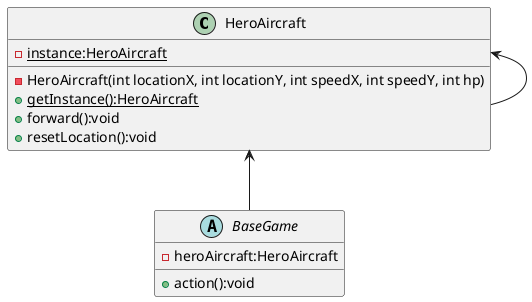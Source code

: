 @startuml
class HeroAircraft {
    - {static} instance:HeroAircraft
    - HeroAircraft(int locationX, int locationY, int speedX, int speedY, int hp)
    + {static} getInstance():HeroAircraft
    + forward():void
    + resetLocation():void
}
abstract class BaseGame {
    - heroAircraft:HeroAircraft
    + action():void
}
HeroAircraft <-- BaseGame
HeroAircraft <-- HeroAircraft
@enduml